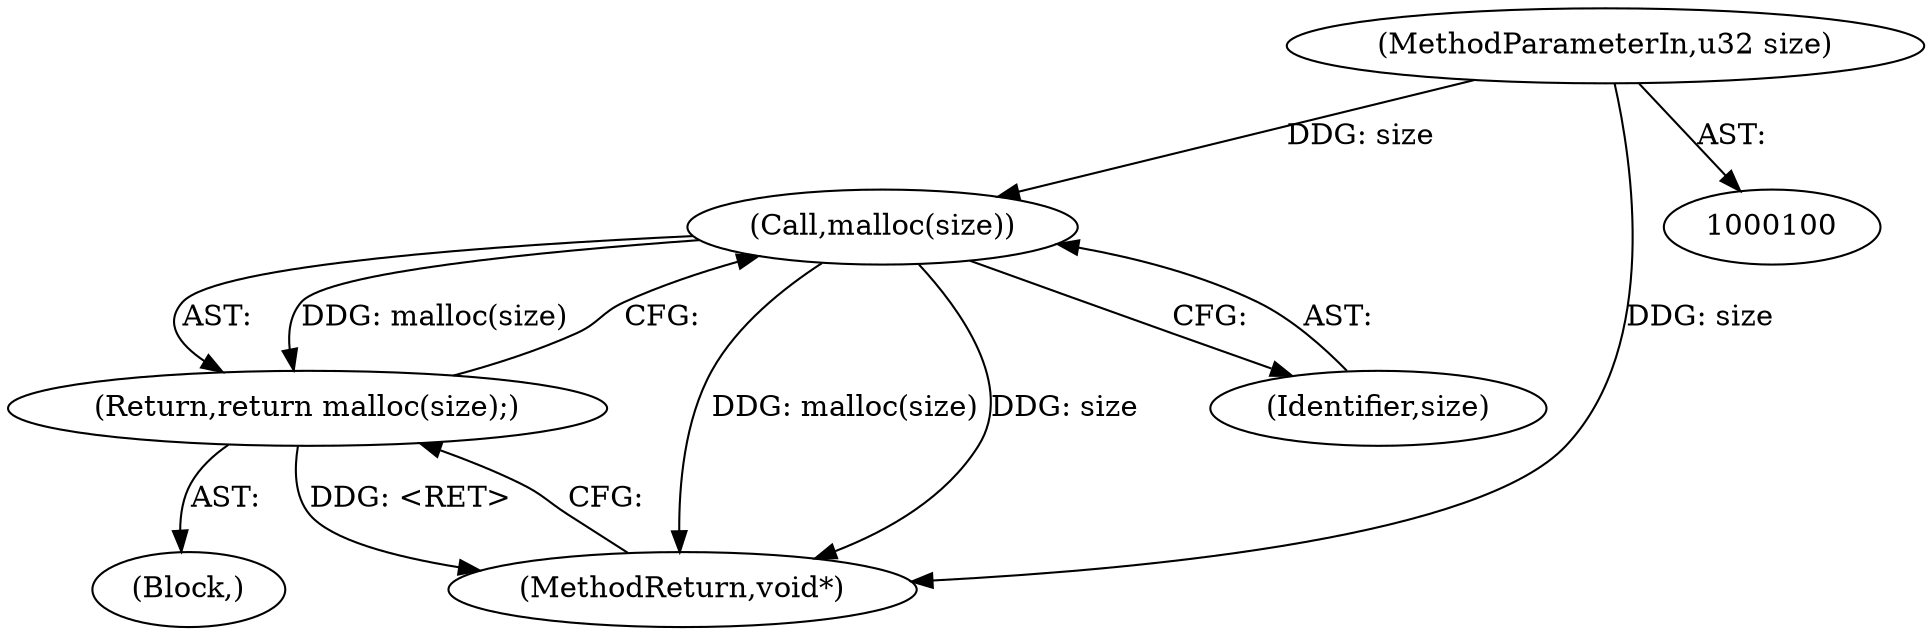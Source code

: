 digraph "1_Android_2b6f22dc64d456471a1dc6df09d515771d1427c8_0@API" {
"1000104" [label="(Call,malloc(size))"];
"1000101" [label="(MethodParameterIn,u32 size)"];
"1000103" [label="(Return,return malloc(size);)"];
"1000101" [label="(MethodParameterIn,u32 size)"];
"1000106" [label="(MethodReturn,void*)"];
"1000105" [label="(Identifier,size)"];
"1000102" [label="(Block,)"];
"1000104" [label="(Call,malloc(size))"];
"1000103" [label="(Return,return malloc(size);)"];
"1000104" -> "1000103"  [label="AST: "];
"1000104" -> "1000105"  [label="CFG: "];
"1000105" -> "1000104"  [label="AST: "];
"1000103" -> "1000104"  [label="CFG: "];
"1000104" -> "1000106"  [label="DDG: malloc(size)"];
"1000104" -> "1000106"  [label="DDG: size"];
"1000104" -> "1000103"  [label="DDG: malloc(size)"];
"1000101" -> "1000104"  [label="DDG: size"];
"1000101" -> "1000100"  [label="AST: "];
"1000101" -> "1000106"  [label="DDG: size"];
"1000103" -> "1000102"  [label="AST: "];
"1000106" -> "1000103"  [label="CFG: "];
"1000103" -> "1000106"  [label="DDG: <RET>"];
}
